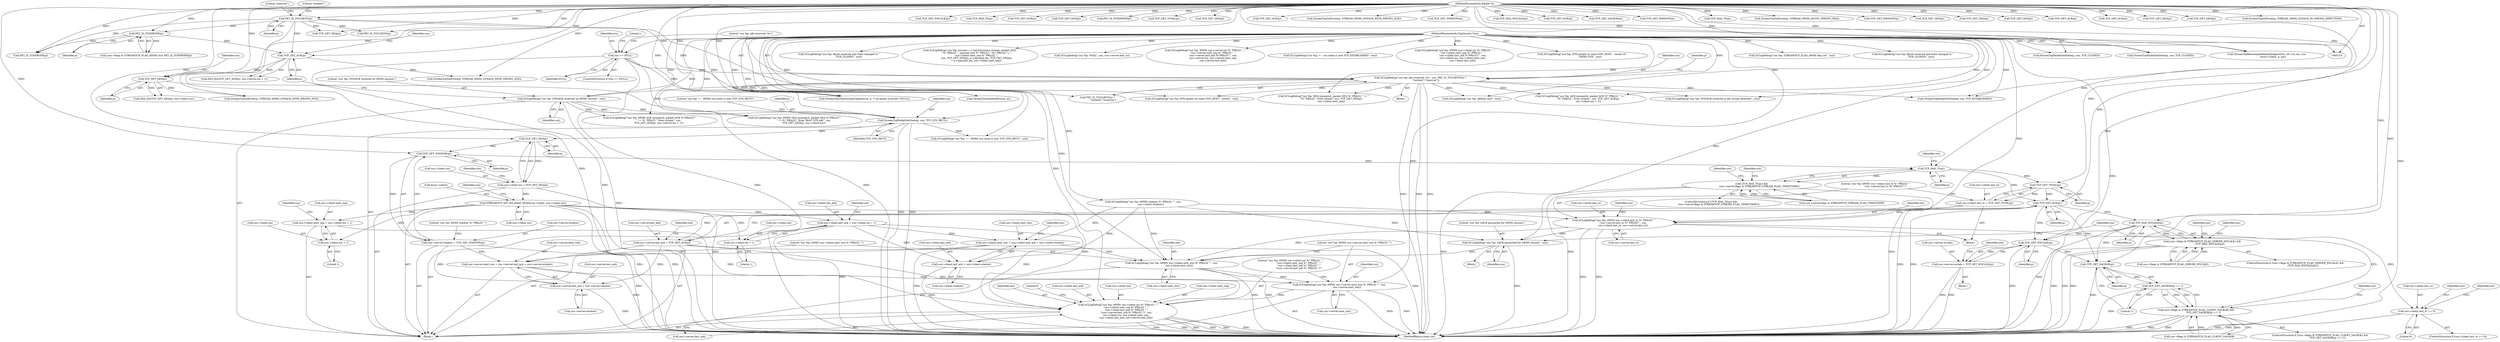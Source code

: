digraph "0_suricata_843d0b7a10bb45627f94764a6c5d468a24143345_1@pointer" {
"1000337" [label="(Call,TCP_GET_SEQ(p))"];
"1000324" [label="(Call,StreamTcpPacketSetState(p, ssn, TCP_SYN_RECV))"];
"1000300" [label="(Call,TCP_GET_SEQ(p))"];
"1000269" [label="(Call,TCP_GET_ACK(p))"];
"1000142" [label="(Call,PKT_IS_TOCLIENT(p))"];
"1000126" [label="(MethodParameterIn,Packet *p)"];
"1000260" [label="(Call,PKT_IS_TOSERVER(p))"];
"1000263" [label="(Call,SCLogDebug(\"ssn %p: SYN/ACK received on 4WHS session\", ssn))"];
"1000138" [label="(Call,SCLogDebug(\"ssn %p: pkt received: %s\", ssn, PKT_IS_TOCLIENT(p) ?\n               \"toclient\":\"toserver\"))"];
"1000132" [label="(Call,ssn == NULL)"];
"1000128" [label="(MethodParameterIn,TcpSession *ssn)"];
"1000331" [label="(Call,ssn->client.isn = TCP_GET_SEQ(p))"];
"1000339" [label="(Call,STREAMTCP_SET_RA_BASE_SEQ(&ssn->client, ssn->client.isn))"];
"1000349" [label="(Call,ssn->client.next_seq = ssn->client.isn + 1)"];
"1000583" [label="(Call,SCLogDebug(\"ssn %p: 4WHS ssn->client.isn %\" PRIu32 \", \"\n                    \"ssn->client.next_seq %\" PRIu32 \", \"\n                    \"ssn->client.last_ack %\" PRIu32 \" \"\n                    \"(ssn->server.last_ack %\" PRIu32 \")\", ssn,\n                    ssn->client.isn, ssn->client.next_seq,\n                    ssn->client.last_ack, ssn->server.last_ack))"];
"1000355" [label="(Call,ssn->client.isn + 1)"];
"1000473" [label="(Call,ssn->client.last_ack = ssn->client.isn + 1)"];
"1000533" [label="(Call,ssn->client.next_win = ssn->client.last_ack + ssn->client.window)"];
"1000567" [label="(Call,SCLogDebug(\"ssn %p: 4WHS ssn->client.next_win %\" PRIu32 \"\", ssn,\n                    ssn->client.next_win))"];
"1000575" [label="(Call,SCLogDebug(\"ssn %p: 4WHS ssn->server.next_win %\" PRIu32 \"\", ssn,\n                    ssn->server.next_win))"];
"1000539" [label="(Call,ssn->client.last_ack + ssn->client.window)"];
"1000479" [label="(Call,ssn->client.isn + 1)"];
"1000368" [label="(Call,TCP_GET_WINDOW(p))"];
"1000362" [label="(Call,ssn->server.window = TCP_GET_WINDOW(p))"];
"1000550" [label="(Call,ssn->server.next_win = ssn->server.last_ack + ssn->server.window)"];
"1000556" [label="(Call,ssn->server.last_ack + ssn->server.window)"];
"1000380" [label="(Call,TCP_HAS_TS(p))"];
"1000379" [label="(Call,(TCP_HAS_TS(p)) &&\n                    (ssn->server.flags & STREAMTCP_STREAM_FLAG_TIMESTAMP))"];
"1000396" [label="(Call,TCP_GET_TSVAL(p))"];
"1000390" [label="(Call,ssn->client.last_ts = TCP_GET_TSVAL(p))"];
"1000398" [label="(Call,SCLogDebug(\"ssn %p: 4WHS ssn->client.last_ts %\" PRIu32\" \"\n                        \"ssn->server.last_ts %\" PRIu32\"\", ssn,\n                        ssn->client.last_ts, ssn->server.last_ts))"];
"1000428" [label="(Call,ssn->client.last_ts == 0)"];
"1000530" [label="(Call,SCLogDebug(\"ssn %p: SACK permitted for 4WHS session\", ssn))"];
"1000471" [label="(Call,TCP_GET_ACK(p))"];
"1000465" [label="(Call,ssn->server.last_ack = TCP_GET_ACK(p))"];
"1000493" [label="(Call,TCP_HAS_WSCALE(p))"];
"1000487" [label="(Call,(ssn->flags & STREAMTCP_FLAG_SERVER_WSCALE) &&\n                    (TCP_HAS_WSCALE(p)))"];
"1000502" [label="(Call,TCP_GET_WSCALE(p))"];
"1000496" [label="(Call,ssn->server.wscale = TCP_GET_WSCALE(p))"];
"1000521" [label="(Call,TCP_GET_SACKOK(p))"];
"1000520" [label="(Call,TCP_GET_SACKOK(p) == 1)"];
"1000514" [label="(Call,(ssn->flags & STREAMTCP_FLAG_CLIENT_SACKOK) &&\n                    TCP_GET_SACKOK(p) == 1)"];
"1000889" [label="(Call,TCP_GET_SEQ(p))"];
"1001128" [label="(MethodReturn,static int)"];
"1000532" [label="(Identifier,ssn)"];
"1000576" [label="(Literal,\"ssn %p: 4WHS ssn->server.next_win %\" PRIu32 \"\")"];
"1000382" [label="(Call,ssn->server.flags & STREAMTCP_STREAM_FLAG_TIMESTAMP)"];
"1000798" [label="(Call,TCP_GET_WSCALE(p))"];
"1000130" [label="(Block,)"];
"1000438" [label="(Identifier,ssn)"];
"1000263" [label="(Call,SCLogDebug(\"ssn %p: SYN/ACK received on 4WHS session\", ssn))"];
"1000304" [label="(Identifier,ssn)"];
"1001048" [label="(Call,TCP_HAS_TS(p))"];
"1000397" [label="(Identifier,p)"];
"1000624" [label="(Call,TCP_GET_ACK(p))"];
"1000262" [label="(Block,)"];
"1000591" [label="(Call,ssn->client.next_seq)"];
"1000380" [label="(Call,TCP_HAS_TS(p))"];
"1000545" [label="(Call,ssn->client.window)"];
"1000126" [label="(MethodParameterIn,Packet *p)"];
"1000356" [label="(Call,ssn->client.isn)"];
"1000577" [label="(Identifier,ssn)"];
"1000522" [label="(Identifier,p)"];
"1000379" [label="(Call,(TCP_HAS_TS(p)) &&\n                    (ssn->server.flags & STREAMTCP_STREAM_FLAG_TIMESTAMP))"];
"1000524" [label="(Block,)"];
"1000517" [label="(Identifier,ssn)"];
"1000331" [label="(Call,ssn->client.isn = TCP_GET_SEQ(p))"];
"1000170" [label="(Call,TCP_GET_SEQ(p))"];
"1000311" [label="(Call,SCLogDebug(\"ssn %p: 4WHS SEQ mismatch, packet SEQ %\"PRIu32\"\"\n                        \" != %\" PRIu32 \" from *first* SYN pkt\", ssn,\n                        TCP_GET_SEQ(p), ssn->client.isn))"];
"1000428" [label="(Call,ssn->client.last_ts == 0)"];
"1000495" [label="(Block,)"];
"1000326" [label="(Identifier,ssn)"];
"1000900" [label="(Call,SCLogDebug(\"ssn %p: SEQ mismatch, packet SEQ %\" PRIu32 \" != \"\n                    \"%\" PRIu32 \" from stream\",ssn, TCP_GET_SEQ(p),\n                    ssn->client.next_seq))"];
"1000398" [label="(Call,SCLogDebug(\"ssn %p: 4WHS ssn->client.last_ts %\" PRIu32\" \"\n                        \"ssn->server.last_ts %\" PRIu32\"\", ssn,\n                        ssn->client.last_ts, ssn->server.last_ts))"];
"1001123" [label="(Call,SCLogDebug(\"ssn %p: default case\", ssn))"];
"1000132" [label="(Call,ssn == NULL)"];
"1000429" [label="(Call,ssn->client.last_ts)"];
"1000164" [label="(Call,PKT_IS_TOSERVER(p))"];
"1000141" [label="(Call,PKT_IS_TOCLIENT(p) ?\n               \"toclient\":\"toserver\")"];
"1000732" [label="(Call,TCP_GET_TSVAL(p))"];
"1000533" [label="(Call,ssn->client.next_win = ssn->client.last_ack + ssn->client.window)"];
"1000260" [label="(Call,PKT_IS_TOSERVER(p))"];
"1000134" [label="(Identifier,NULL)"];
"1000556" [label="(Call,ssn->server.last_ack + ssn->server.window)"];
"1000370" [label="(Call,SCLogDebug(\"ssn %p: 4WHS window %\" PRIu32 \"\", ssn,\n                    ssn->client.window))"];
"1000540" [label="(Call,ssn->client.last_ack)"];
"1000362" [label="(Call,ssn->server.window = TCP_GET_WINDOW(p))"];
"1000308" [label="(Call,StreamTcpSetEvent(p, STREAM_4WHS_SYNACK_WITH_WRONG_SYN))"];
"1000268" [label="(Call,SEQ_EQ(TCP_GET_ACK(p), ssn->server.isn + 1))"];
"1000400" [label="(Identifier,ssn)"];
"1000688" [label="(Call,SCLogDebug(\"ssn %p: STREAMTCP_FLAG_4WHS flag set\", ssn))"];
"1000939" [label="(Call,TCP_GET_SEQ(p))"];
"1000401" [label="(Call,ssn->client.last_ts)"];
"1000220" [label="(Call,StreamTcpPacketSetState(p, ssn, TCP_CLOSED))"];
"1000140" [label="(Identifier,ssn)"];
"1000261" [label="(Identifier,p)"];
"1000468" [label="(Identifier,ssn)"];
"1000575" [label="(Call,SCLogDebug(\"ssn %p: 4WHS ssn->server.next_win %\" PRIu32 \"\", ssn,\n                    ssn->server.next_win))"];
"1000578" [label="(Call,ssn->server.next_win)"];
"1000551" [label="(Call,ssn->server.next_win)"];
"1000406" [label="(Call,ssn->server.last_ts)"];
"1000279" [label="(Call,StreamTcpSetEvent(p, STREAM_4WHS_SYNACK_WITH_WRONG_ACK))"];
"1000553" [label="(Identifier,ssn)"];
"1000349" [label="(Call,ssn->client.next_seq = ssn->client.isn + 1)"];
"1000332" [label="(Call,ssn->client.isn)"];
"1000282" [label="(Call,SCLogDebug(\"ssn %p: 4WHS ACK mismatch, packet ACK %\"PRIu32\"\"\n                        \" != %\" PRIu32 \" from stream\", ssn,\n                        TCP_GET_ACK(p), ssn->server.isn + 1))"];
"1000183" [label="(Call,TCP_GET_ACK(p))"];
"1000531" [label="(Literal,\"ssn %p: SACK permitted for 4WHS session\")"];
"1000527" [label="(Identifier,ssn)"];
"1000361" [label="(Literal,1)"];
"1000634" [label="(Call,StreamTcpSetEvent(p, STREAM_3WHS_SYNACK_WITH_WRONG_ACK))"];
"1000264" [label="(Literal,\"ssn %p: SYN/ACK received on 4WHS session\")"];
"1000637" [label="(Call,SCLogDebug(\"ssn %p: ACK mismatch, packet ACK %\" PRIu32 \" != \"\n                    \"%\" PRIu32 \" from stream\", ssn, TCP_GET_ACK(p),\n                    ssn->client.isn + 1))"];
"1000585" [label="(Identifier,ssn)"];
"1000781" [label="(Call,TCP_GET_WINDOW(p))"];
"1000615" [label="(Call,SCLogDebug(\"ssn %p: SYN/ACK received in the wrong direction\", ssn))"];
"1000473" [label="(Call,ssn->client.last_ack = ssn->client.isn + 1)"];
"1000143" [label="(Identifier,p)"];
"1000224" [label="(Call,SCLogDebug(\"ssn %p: Reset received and state changed to \"\n                     \"TCP_CLOSED\", ssn))"];
"1000131" [label="(ControlStructure,if (ssn == NULL))"];
"1000488" [label="(Call,ssn->flags & STREAMTCP_FLAG_SERVER_WSCALE)"];
"1000352" [label="(Identifier,ssn)"];
"1000583" [label="(Call,SCLogDebug(\"ssn %p: 4WHS ssn->client.isn %\" PRIu32 \", \"\n                    \"ssn->client.next_seq %\" PRIu32 \", \"\n                    \"ssn->client.last_ack %\" PRIu32 \" \"\n                    \"(ssn->server.last_ack %\" PRIu32 \")\", ssn,\n                    ssn->client.isn, ssn->client.next_seq,\n                    ssn->client.last_ack, ssn->server.last_ack))"];
"1000157" [label="(Call,StreamTcpValidateRst(ssn, p))"];
"1000340" [label="(Call,&ssn->client)"];
"1000584" [label="(Literal,\"ssn %p: 4WHS ssn->client.isn %\" PRIu32 \", \"\n                    \"ssn->client.next_seq %\" PRIu32 \", \"\n                    \"ssn->client.last_ack %\" PRIu32 \" \"\n                    \"(ssn->server.last_ack %\" PRIu32 \")\")"];
"1000652" [label="(Call,StreamTcp3whsSynAckUpdate(ssn, p, /* no queue override */NULL))"];
"1000521" [label="(Call,TCP_GET_SACKOK(p))"];
"1000390" [label="(Call,ssn->client.last_ts = TCP_GET_TSVAL(p))"];
"1000784" [label="(Call,TCP_HAS_WSCALE(p))"];
"1000365" [label="(Identifier,ssn)"];
"1000327" [label="(Identifier,TCP_SYN_RECV)"];
"1000497" [label="(Call,ssn->server.wscale)"];
"1000391" [label="(Call,ssn->client.last_ts)"];
"1000300" [label="(Call,TCP_GET_SEQ(p))"];
"1000389" [label="(Block,)"];
"1000206" [label="(Call,SCLogDebug(\"ssn %p: Reset received and state changed to \"\n                         \"TCP_CLOSED\", ssn))"];
"1000640" [label="(Call,TCP_GET_ACK(p))"];
"1000142" [label="(Call,PKT_IS_TOCLIENT(p))"];
"1000299" [label="(Call,SEQ_EQ(TCP_GET_SEQ(p), ssn->client.isn))"];
"1001013" [label="(Call,SCLogDebug(\"ssn %p: synsent => Asynchronous stream, packet SEQ\"\n                \" %\" PRIu32 \", payload size %\" PRIu32 \" (%\" PRIu32 \"), \"\n                \"ssn->client.next_seq %\" PRIu32 \"\"\n                ,ssn, TCP_GET_SEQ(p), p->payload_len, TCP_GET_SEQ(p)\n                + p->payload_len, ssn->client.next_seq))"];
"1000514" [label="(Call,(ssn->flags & STREAMTCP_FLAG_CLIENT_SACKOK) &&\n                    TCP_GET_SACKOK(p) == 1)"];
"1000137" [label="(Literal,1)"];
"1000329" [label="(Literal,\"ssn %p: =~ 4WHS ssn state is now TCP_SYN_RECV\")"];
"1000324" [label="(Call,StreamTcpPacketSetState(p, ssn, TCP_SYN_RECV))"];
"1000301" [label="(Identifier,p)"];
"1000369" [label="(Identifier,p)"];
"1000734" [label="(Call,SCLogDebug(\"ssn %p: %02x\", ssn, ssn->server.last_ts))"];
"1000607" [label="(Literal,0)"];
"1000490" [label="(Identifier,ssn)"];
"1000150" [label="(Identifier,p)"];
"1000562" [label="(Call,ssn->server.window)"];
"1000816" [label="(Call,TCP_GET_SACKOK(p))"];
"1000179" [label="(Call,TCP_GET_WINDOW(p))"];
"1000325" [label="(Identifier,p)"];
"1000270" [label="(Identifier,p)"];
"1000680" [label="(Call,PKT_IS_TOCLIENT(p))"];
"1000918" [label="(Call,StreamTcpPacketSetState(p, ssn, TCP_ESTABLISHED))"];
"1000342" [label="(Identifier,ssn)"];
"1000723" [label="(Call,TCP_HAS_TS(p))"];
"1000897" [label="(Call,StreamTcpSetEvent(p, STREAM_3WHS_ASYNC_WRONG_SEQ))"];
"1000494" [label="(Identifier,p)"];
"1000601" [label="(Call,ssn->server.last_ack)"];
"1000503" [label="(Identifier,p)"];
"1000338" [label="(Identifier,p)"];
"1000502" [label="(Call,TCP_GET_WSCALE(p))"];
"1000832" [label="(Call,SCLogDebug(\"ssn %p: 4WHS ssn->server.isn %\" PRIu32 \", \"\n                    \"ssn->server.next_seq %\" PRIu32 \", \"\n                    \"ssn->server.last_ack %\"PRIu32\"\", ssn,\n                    ssn->server.isn, ssn->server.next_seq,\n                    ssn->server.last_ack))"];
"1000922" [label="(Call,SCLogDebug(\"ssn %p: =~ ssn state is now TCP_ESTABLISHED\", ssn))"];
"1000344" [label="(Call,ssn->client.isn)"];
"1000487" [label="(Call,(ssn->flags & STREAMTCP_FLAG_SERVER_WSCALE) &&\n                    (TCP_HAS_WSCALE(p)))"];
"1000539" [label="(Call,ssn->client.last_ack + ssn->client.window)"];
"1000523" [label="(Literal,1)"];
"1000393" [label="(Identifier,ssn)"];
"1000472" [label="(Identifier,p)"];
"1000355" [label="(Call,ssn->client.isn + 1)"];
"1000596" [label="(Call,ssn->client.last_ack)"];
"1000476" [label="(Identifier,ssn)"];
"1000471" [label="(Call,TCP_GET_ACK(p))"];
"1000496" [label="(Call,ssn->server.wscale = TCP_GET_WSCALE(p))"];
"1000931" [label="(Call,TCP_GET_WINDOW(p))"];
"1000363" [label="(Call,ssn->server.window)"];
"1000145" [label="(Literal,\"toserver\")"];
"1000697" [label="(Call,TCP_GET_SEQ(p))"];
"1000586" [label="(Call,ssn->client.isn)"];
"1000903" [label="(Call,TCP_GET_SEQ(p))"];
"1000568" [label="(Literal,\"ssn %p: 4WHS ssn->client.next_win %\" PRIu32 \"\")"];
"1001022" [label="(Call,TCP_GET_SEQ(p))"];
"1000493" [label="(Call,TCP_HAS_WSCALE(p))"];
"1000368" [label="(Call,TCP_GET_WINDOW(p))"];
"1000480" [label="(Call,ssn->client.isn)"];
"1000609" [label="(Call,PKT_IS_TOSERVER(p))"];
"1000434" [label="(Literal,0)"];
"1000965" [label="(Call,TCP_GET_ACK(p))"];
"1000509" [label="(Identifier,ssn)"];
"1000413" [label="(Identifier,ssn)"];
"1000474" [label="(Call,ssn->client.last_ack)"];
"1000144" [label="(Literal,\"toclient\")"];
"1000202" [label="(Call,StreamTcpPacketSetState(p, ssn, TCP_CLOSED))"];
"1000396" [label="(Call,TCP_GET_TSVAL(p))"];
"1000381" [label="(Identifier,p)"];
"1000534" [label="(Call,ssn->client.next_win)"];
"1000385" [label="(Identifier,ssn)"];
"1000285" [label="(Call,TCP_GET_ACK(p))"];
"1000399" [label="(Literal,\"ssn %p: 4WHS ssn->client.last_ts %\" PRIu32\" \"\n                        \"ssn->server.last_ts %\" PRIu32\"\")"];
"1000536" [label="(Identifier,ssn)"];
"1000371" [label="(Literal,\"ssn %p: 4WHS window %\" PRIu32 \"\")"];
"1000254" [label="(Call,(ssn->flags & STREAMTCP_FLAG_4WHS) && PKT_IS_TOSERVER(p))"];
"1000466" [label="(Call,ssn->server.last_ack)"];
"1000128" [label="(MethodParameterIn,TcpSession *ssn)"];
"1000139" [label="(Literal,\"ssn %p: pkt received: %s\")"];
"1000465" [label="(Call,ssn->server.last_ack = TCP_GET_ACK(p))"];
"1000485" [label="(Literal,1)"];
"1000567" [label="(Call,SCLogDebug(\"ssn %p: 4WHS ssn->client.next_win %\" PRIu32 \"\", ssn,\n                    ssn->client.next_win))"];
"1000486" [label="(ControlStructure,if ((ssn->flags & STREAMTCP_FLAG_SERVER_WSCALE) &&\n                    (TCP_HAS_WSCALE(p))))"];
"1000530" [label="(Call,SCLogDebug(\"ssn %p: SACK permitted for 4WHS session\", ssn))"];
"1001016" [label="(Call,TCP_GET_SEQ(p))"];
"1000513" [label="(ControlStructure,if ((ssn->flags & STREAMTCP_FLAG_CLIENT_SACKOK) &&\n                    TCP_GET_SACKOK(p) == 1))"];
"1000447" [label="(Identifier,ssn)"];
"1000479" [label="(Call,ssn->client.isn + 1)"];
"1000314" [label="(Call,TCP_GET_SEQ(p))"];
"1000269" [label="(Call,TCP_GET_ACK(p))"];
"1000612" [label="(Call,StreamTcpSetEvent(p, STREAM_3WHS_SYNACK_IN_WRONG_DIRECTION))"];
"1000350" [label="(Call,ssn->client.next_seq)"];
"1000274" [label="(Identifier,ssn)"];
"1000850" [label="(Call,SCLogDebug(\"ssn %p: 4WHS ssn->client.isn %\" PRIu32 \", \"\n                    \"ssn->client.next_seq %\" PRIu32 \", \"\n                    \"ssn->client.last_ack %\"PRIu32\"\", ssn,\n                    ssn->client.isn, ssn->client.next_seq,\n                    ssn->client.last_ack))"];
"1000666" [label="(Call,SCLogDebug(\"ssn %p: SYN packet on state SYN_SENT... resent\", ssn))"];
"1000133" [label="(Identifier,ssn)"];
"1000570" [label="(Call,ssn->client.next_win)"];
"1000557" [label="(Call,ssn->server.last_ack)"];
"1000378" [label="(ControlStructure,if ((TCP_HAS_TS(p)) &&\n                    (ssn->server.flags & STREAMTCP_STREAM_FLAG_TIMESTAMP)))"];
"1000427" [label="(ControlStructure,if (ssn->client.last_ts == 0))"];
"1000499" [label="(Identifier,ssn)"];
"1000515" [label="(Call,ssn->flags & STREAMTCP_FLAG_CLIENT_SACKOK)"];
"1001109" [label="(Call,StreamTcpReassembleHandleSegment(tv, stt->ra_ctx, ssn,\n                &ssn->client, p, pq))"];
"1000339" [label="(Call,STREAMTCP_SET_RA_BASE_SEQ(&ssn->client, ssn->client.isn))"];
"1000520" [label="(Call,TCP_GET_SACKOK(p) == 1)"];
"1000328" [label="(Call,SCLogDebug(\"ssn %p: =~ 4WHS ssn state is now TCP_SYN_RECV\", ssn))"];
"1000265" [label="(Identifier,ssn)"];
"1000569" [label="(Identifier,ssn)"];
"1000138" [label="(Call,SCLogDebug(\"ssn %p: pkt received: %s\", ssn, PKT_IS_TOCLIENT(p) ?\n               \"toclient\":\"toserver\"))"];
"1000550" [label="(Call,ssn->server.next_win = ssn->server.last_ack + ssn->server.window)"];
"1000337" [label="(Call,TCP_GET_SEQ(p))"];
"1000676" [label="(Call,SCLogDebug(\"ssn %p: SYN packet on state SYN_SENT... resent of \"\n                    \"4WHS SYN\", ssn))"];
"1000337" -> "1000331"  [label="AST: "];
"1000337" -> "1000338"  [label="CFG: "];
"1000338" -> "1000337"  [label="AST: "];
"1000331" -> "1000337"  [label="CFG: "];
"1000337" -> "1000331"  [label="DDG: "];
"1000324" -> "1000337"  [label="DDG: "];
"1000126" -> "1000337"  [label="DDG: "];
"1000337" -> "1000368"  [label="DDG: "];
"1000324" -> "1000262"  [label="AST: "];
"1000324" -> "1000327"  [label="CFG: "];
"1000325" -> "1000324"  [label="AST: "];
"1000326" -> "1000324"  [label="AST: "];
"1000327" -> "1000324"  [label="AST: "];
"1000329" -> "1000324"  [label="CFG: "];
"1000324" -> "1001128"  [label="DDG: "];
"1000324" -> "1001128"  [label="DDG: "];
"1000300" -> "1000324"  [label="DDG: "];
"1000126" -> "1000324"  [label="DDG: "];
"1000263" -> "1000324"  [label="DDG: "];
"1000128" -> "1000324"  [label="DDG: "];
"1000324" -> "1000328"  [label="DDG: "];
"1000300" -> "1000299"  [label="AST: "];
"1000300" -> "1000301"  [label="CFG: "];
"1000301" -> "1000300"  [label="AST: "];
"1000304" -> "1000300"  [label="CFG: "];
"1000300" -> "1000299"  [label="DDG: "];
"1000269" -> "1000300"  [label="DDG: "];
"1000126" -> "1000300"  [label="DDG: "];
"1000300" -> "1000308"  [label="DDG: "];
"1000269" -> "1000268"  [label="AST: "];
"1000269" -> "1000270"  [label="CFG: "];
"1000270" -> "1000269"  [label="AST: "];
"1000274" -> "1000269"  [label="CFG: "];
"1000269" -> "1000268"  [label="DDG: "];
"1000142" -> "1000269"  [label="DDG: "];
"1000260" -> "1000269"  [label="DDG: "];
"1000126" -> "1000269"  [label="DDG: "];
"1000269" -> "1000279"  [label="DDG: "];
"1000142" -> "1000141"  [label="AST: "];
"1000142" -> "1000143"  [label="CFG: "];
"1000143" -> "1000142"  [label="AST: "];
"1000144" -> "1000142"  [label="CFG: "];
"1000145" -> "1000142"  [label="CFG: "];
"1000142" -> "1001128"  [label="DDG: "];
"1000126" -> "1000142"  [label="DDG: "];
"1000142" -> "1000157"  [label="DDG: "];
"1000142" -> "1000260"  [label="DDG: "];
"1000142" -> "1000609"  [label="DDG: "];
"1000142" -> "1000680"  [label="DDG: "];
"1000142" -> "1000889"  [label="DDG: "];
"1000126" -> "1000124"  [label="AST: "];
"1000126" -> "1001128"  [label="DDG: "];
"1000126" -> "1000157"  [label="DDG: "];
"1000126" -> "1000164"  [label="DDG: "];
"1000126" -> "1000170"  [label="DDG: "];
"1000126" -> "1000179"  [label="DDG: "];
"1000126" -> "1000183"  [label="DDG: "];
"1000126" -> "1000202"  [label="DDG: "];
"1000126" -> "1000220"  [label="DDG: "];
"1000126" -> "1000260"  [label="DDG: "];
"1000126" -> "1000279"  [label="DDG: "];
"1000126" -> "1000285"  [label="DDG: "];
"1000126" -> "1000308"  [label="DDG: "];
"1000126" -> "1000314"  [label="DDG: "];
"1000126" -> "1000368"  [label="DDG: "];
"1000126" -> "1000380"  [label="DDG: "];
"1000126" -> "1000396"  [label="DDG: "];
"1000126" -> "1000471"  [label="DDG: "];
"1000126" -> "1000493"  [label="DDG: "];
"1000126" -> "1000502"  [label="DDG: "];
"1000126" -> "1000521"  [label="DDG: "];
"1000126" -> "1000609"  [label="DDG: "];
"1000126" -> "1000612"  [label="DDG: "];
"1000126" -> "1000624"  [label="DDG: "];
"1000126" -> "1000634"  [label="DDG: "];
"1000126" -> "1000640"  [label="DDG: "];
"1000126" -> "1000652"  [label="DDG: "];
"1000126" -> "1000680"  [label="DDG: "];
"1000126" -> "1000697"  [label="DDG: "];
"1000126" -> "1000723"  [label="DDG: "];
"1000126" -> "1000732"  [label="DDG: "];
"1000126" -> "1000781"  [label="DDG: "];
"1000126" -> "1000784"  [label="DDG: "];
"1000126" -> "1000798"  [label="DDG: "];
"1000126" -> "1000816"  [label="DDG: "];
"1000126" -> "1000889"  [label="DDG: "];
"1000126" -> "1000897"  [label="DDG: "];
"1000126" -> "1000903"  [label="DDG: "];
"1000126" -> "1000918"  [label="DDG: "];
"1000126" -> "1000931"  [label="DDG: "];
"1000126" -> "1000939"  [label="DDG: "];
"1000126" -> "1000965"  [label="DDG: "];
"1000126" -> "1001016"  [label="DDG: "];
"1000126" -> "1001022"  [label="DDG: "];
"1000126" -> "1001048"  [label="DDG: "];
"1000126" -> "1001109"  [label="DDG: "];
"1000260" -> "1000254"  [label="AST: "];
"1000260" -> "1000261"  [label="CFG: "];
"1000261" -> "1000260"  [label="AST: "];
"1000254" -> "1000260"  [label="CFG: "];
"1000260" -> "1000254"  [label="DDG: "];
"1000260" -> "1000609"  [label="DDG: "];
"1000263" -> "1000262"  [label="AST: "];
"1000263" -> "1000265"  [label="CFG: "];
"1000264" -> "1000263"  [label="AST: "];
"1000265" -> "1000263"  [label="AST: "];
"1000270" -> "1000263"  [label="CFG: "];
"1000263" -> "1001128"  [label="DDG: "];
"1000138" -> "1000263"  [label="DDG: "];
"1000128" -> "1000263"  [label="DDG: "];
"1000263" -> "1000282"  [label="DDG: "];
"1000263" -> "1000311"  [label="DDG: "];
"1000138" -> "1000130"  [label="AST: "];
"1000138" -> "1000141"  [label="CFG: "];
"1000139" -> "1000138"  [label="AST: "];
"1000140" -> "1000138"  [label="AST: "];
"1000141" -> "1000138"  [label="AST: "];
"1000150" -> "1000138"  [label="CFG: "];
"1000138" -> "1001128"  [label="DDG: "];
"1000138" -> "1001128"  [label="DDG: "];
"1000138" -> "1001128"  [label="DDG: "];
"1000132" -> "1000138"  [label="DDG: "];
"1000128" -> "1000138"  [label="DDG: "];
"1000138" -> "1000157"  [label="DDG: "];
"1000138" -> "1000615"  [label="DDG: "];
"1000138" -> "1000637"  [label="DDG: "];
"1000138" -> "1000652"  [label="DDG: "];
"1000138" -> "1000666"  [label="DDG: "];
"1000138" -> "1000900"  [label="DDG: "];
"1000138" -> "1000918"  [label="DDG: "];
"1000138" -> "1001123"  [label="DDG: "];
"1000132" -> "1000131"  [label="AST: "];
"1000132" -> "1000134"  [label="CFG: "];
"1000133" -> "1000132"  [label="AST: "];
"1000134" -> "1000132"  [label="AST: "];
"1000137" -> "1000132"  [label="CFG: "];
"1000139" -> "1000132"  [label="CFG: "];
"1000132" -> "1001128"  [label="DDG: "];
"1000132" -> "1001128"  [label="DDG: "];
"1000132" -> "1001128"  [label="DDG: "];
"1000128" -> "1000132"  [label="DDG: "];
"1000132" -> "1000652"  [label="DDG: "];
"1000128" -> "1000124"  [label="AST: "];
"1000128" -> "1001128"  [label="DDG: "];
"1000128" -> "1000157"  [label="DDG: "];
"1000128" -> "1000202"  [label="DDG: "];
"1000128" -> "1000206"  [label="DDG: "];
"1000128" -> "1000220"  [label="DDG: "];
"1000128" -> "1000224"  [label="DDG: "];
"1000128" -> "1000282"  [label="DDG: "];
"1000128" -> "1000311"  [label="DDG: "];
"1000128" -> "1000328"  [label="DDG: "];
"1000128" -> "1000370"  [label="DDG: "];
"1000128" -> "1000398"  [label="DDG: "];
"1000128" -> "1000530"  [label="DDG: "];
"1000128" -> "1000567"  [label="DDG: "];
"1000128" -> "1000575"  [label="DDG: "];
"1000128" -> "1000583"  [label="DDG: "];
"1000128" -> "1000615"  [label="DDG: "];
"1000128" -> "1000637"  [label="DDG: "];
"1000128" -> "1000652"  [label="DDG: "];
"1000128" -> "1000666"  [label="DDG: "];
"1000128" -> "1000676"  [label="DDG: "];
"1000128" -> "1000688"  [label="DDG: "];
"1000128" -> "1000734"  [label="DDG: "];
"1000128" -> "1000832"  [label="DDG: "];
"1000128" -> "1000850"  [label="DDG: "];
"1000128" -> "1000900"  [label="DDG: "];
"1000128" -> "1000918"  [label="DDG: "];
"1000128" -> "1000922"  [label="DDG: "];
"1000128" -> "1001013"  [label="DDG: "];
"1000128" -> "1001109"  [label="DDG: "];
"1000128" -> "1001123"  [label="DDG: "];
"1000331" -> "1000262"  [label="AST: "];
"1000332" -> "1000331"  [label="AST: "];
"1000342" -> "1000331"  [label="CFG: "];
"1000331" -> "1001128"  [label="DDG: "];
"1000331" -> "1000339"  [label="DDG: "];
"1000339" -> "1000262"  [label="AST: "];
"1000339" -> "1000344"  [label="CFG: "];
"1000340" -> "1000339"  [label="AST: "];
"1000344" -> "1000339"  [label="AST: "];
"1000352" -> "1000339"  [label="CFG: "];
"1000339" -> "1001128"  [label="DDG: "];
"1000339" -> "1001128"  [label="DDG: "];
"1000339" -> "1000349"  [label="DDG: "];
"1000339" -> "1000355"  [label="DDG: "];
"1000339" -> "1000473"  [label="DDG: "];
"1000339" -> "1000479"  [label="DDG: "];
"1000339" -> "1000583"  [label="DDG: "];
"1000349" -> "1000262"  [label="AST: "];
"1000349" -> "1000355"  [label="CFG: "];
"1000350" -> "1000349"  [label="AST: "];
"1000355" -> "1000349"  [label="AST: "];
"1000365" -> "1000349"  [label="CFG: "];
"1000349" -> "1000583"  [label="DDG: "];
"1000583" -> "1000262"  [label="AST: "];
"1000583" -> "1000601"  [label="CFG: "];
"1000584" -> "1000583"  [label="AST: "];
"1000585" -> "1000583"  [label="AST: "];
"1000586" -> "1000583"  [label="AST: "];
"1000591" -> "1000583"  [label="AST: "];
"1000596" -> "1000583"  [label="AST: "];
"1000601" -> "1000583"  [label="AST: "];
"1000607" -> "1000583"  [label="CFG: "];
"1000583" -> "1001128"  [label="DDG: "];
"1000583" -> "1001128"  [label="DDG: "];
"1000583" -> "1001128"  [label="DDG: "];
"1000583" -> "1001128"  [label="DDG: "];
"1000583" -> "1001128"  [label="DDG: "];
"1000583" -> "1001128"  [label="DDG: "];
"1000575" -> "1000583"  [label="DDG: "];
"1000473" -> "1000583"  [label="DDG: "];
"1000465" -> "1000583"  [label="DDG: "];
"1000355" -> "1000361"  [label="CFG: "];
"1000356" -> "1000355"  [label="AST: "];
"1000361" -> "1000355"  [label="AST: "];
"1000473" -> "1000262"  [label="AST: "];
"1000473" -> "1000479"  [label="CFG: "];
"1000474" -> "1000473"  [label="AST: "];
"1000479" -> "1000473"  [label="AST: "];
"1000490" -> "1000473"  [label="CFG: "];
"1000473" -> "1001128"  [label="DDG: "];
"1000473" -> "1000533"  [label="DDG: "];
"1000473" -> "1000539"  [label="DDG: "];
"1000533" -> "1000262"  [label="AST: "];
"1000533" -> "1000539"  [label="CFG: "];
"1000534" -> "1000533"  [label="AST: "];
"1000539" -> "1000533"  [label="AST: "];
"1000553" -> "1000533"  [label="CFG: "];
"1000533" -> "1001128"  [label="DDG: "];
"1000370" -> "1000533"  [label="DDG: "];
"1000533" -> "1000567"  [label="DDG: "];
"1000567" -> "1000262"  [label="AST: "];
"1000567" -> "1000570"  [label="CFG: "];
"1000568" -> "1000567"  [label="AST: "];
"1000569" -> "1000567"  [label="AST: "];
"1000570" -> "1000567"  [label="AST: "];
"1000576" -> "1000567"  [label="CFG: "];
"1000567" -> "1001128"  [label="DDG: "];
"1000567" -> "1001128"  [label="DDG: "];
"1000398" -> "1000567"  [label="DDG: "];
"1000370" -> "1000567"  [label="DDG: "];
"1000530" -> "1000567"  [label="DDG: "];
"1000567" -> "1000575"  [label="DDG: "];
"1000575" -> "1000262"  [label="AST: "];
"1000575" -> "1000578"  [label="CFG: "];
"1000576" -> "1000575"  [label="AST: "];
"1000577" -> "1000575"  [label="AST: "];
"1000578" -> "1000575"  [label="AST: "];
"1000584" -> "1000575"  [label="CFG: "];
"1000575" -> "1001128"  [label="DDG: "];
"1000575" -> "1001128"  [label="DDG: "];
"1000550" -> "1000575"  [label="DDG: "];
"1000539" -> "1000545"  [label="CFG: "];
"1000540" -> "1000539"  [label="AST: "];
"1000545" -> "1000539"  [label="AST: "];
"1000539" -> "1001128"  [label="DDG: "];
"1000370" -> "1000539"  [label="DDG: "];
"1000479" -> "1000485"  [label="CFG: "];
"1000480" -> "1000479"  [label="AST: "];
"1000485" -> "1000479"  [label="AST: "];
"1000368" -> "1000362"  [label="AST: "];
"1000368" -> "1000369"  [label="CFG: "];
"1000369" -> "1000368"  [label="AST: "];
"1000362" -> "1000368"  [label="CFG: "];
"1000368" -> "1000362"  [label="DDG: "];
"1000368" -> "1000380"  [label="DDG: "];
"1000362" -> "1000262"  [label="AST: "];
"1000363" -> "1000362"  [label="AST: "];
"1000371" -> "1000362"  [label="CFG: "];
"1000362" -> "1001128"  [label="DDG: "];
"1000362" -> "1000550"  [label="DDG: "];
"1000362" -> "1000556"  [label="DDG: "];
"1000550" -> "1000262"  [label="AST: "];
"1000550" -> "1000556"  [label="CFG: "];
"1000551" -> "1000550"  [label="AST: "];
"1000556" -> "1000550"  [label="AST: "];
"1000568" -> "1000550"  [label="CFG: "];
"1000550" -> "1001128"  [label="DDG: "];
"1000465" -> "1000550"  [label="DDG: "];
"1000556" -> "1000562"  [label="CFG: "];
"1000557" -> "1000556"  [label="AST: "];
"1000562" -> "1000556"  [label="AST: "];
"1000556" -> "1001128"  [label="DDG: "];
"1000465" -> "1000556"  [label="DDG: "];
"1000380" -> "1000379"  [label="AST: "];
"1000380" -> "1000381"  [label="CFG: "];
"1000381" -> "1000380"  [label="AST: "];
"1000385" -> "1000380"  [label="CFG: "];
"1000379" -> "1000380"  [label="CFG: "];
"1000380" -> "1000379"  [label="DDG: "];
"1000380" -> "1000396"  [label="DDG: "];
"1000380" -> "1000471"  [label="DDG: "];
"1000379" -> "1000378"  [label="AST: "];
"1000379" -> "1000382"  [label="CFG: "];
"1000382" -> "1000379"  [label="AST: "];
"1000393" -> "1000379"  [label="CFG: "];
"1000447" -> "1000379"  [label="CFG: "];
"1000379" -> "1001128"  [label="DDG: "];
"1000379" -> "1001128"  [label="DDG: "];
"1000379" -> "1001128"  [label="DDG: "];
"1000382" -> "1000379"  [label="DDG: "];
"1000382" -> "1000379"  [label="DDG: "];
"1000396" -> "1000390"  [label="AST: "];
"1000396" -> "1000397"  [label="CFG: "];
"1000397" -> "1000396"  [label="AST: "];
"1000390" -> "1000396"  [label="CFG: "];
"1000396" -> "1000390"  [label="DDG: "];
"1000396" -> "1000471"  [label="DDG: "];
"1000390" -> "1000389"  [label="AST: "];
"1000391" -> "1000390"  [label="AST: "];
"1000399" -> "1000390"  [label="CFG: "];
"1000390" -> "1001128"  [label="DDG: "];
"1000390" -> "1000398"  [label="DDG: "];
"1000398" -> "1000389"  [label="AST: "];
"1000398" -> "1000406"  [label="CFG: "];
"1000399" -> "1000398"  [label="AST: "];
"1000400" -> "1000398"  [label="AST: "];
"1000401" -> "1000398"  [label="AST: "];
"1000406" -> "1000398"  [label="AST: "];
"1000413" -> "1000398"  [label="CFG: "];
"1000398" -> "1001128"  [label="DDG: "];
"1000398" -> "1001128"  [label="DDG: "];
"1000370" -> "1000398"  [label="DDG: "];
"1000398" -> "1000428"  [label="DDG: "];
"1000398" -> "1000530"  [label="DDG: "];
"1000428" -> "1000427"  [label="AST: "];
"1000428" -> "1000434"  [label="CFG: "];
"1000429" -> "1000428"  [label="AST: "];
"1000434" -> "1000428"  [label="AST: "];
"1000438" -> "1000428"  [label="CFG: "];
"1000468" -> "1000428"  [label="CFG: "];
"1000428" -> "1001128"  [label="DDG: "];
"1000428" -> "1001128"  [label="DDG: "];
"1000530" -> "1000524"  [label="AST: "];
"1000530" -> "1000532"  [label="CFG: "];
"1000531" -> "1000530"  [label="AST: "];
"1000532" -> "1000530"  [label="AST: "];
"1000536" -> "1000530"  [label="CFG: "];
"1000530" -> "1001128"  [label="DDG: "];
"1000370" -> "1000530"  [label="DDG: "];
"1000471" -> "1000465"  [label="AST: "];
"1000471" -> "1000472"  [label="CFG: "];
"1000472" -> "1000471"  [label="AST: "];
"1000465" -> "1000471"  [label="CFG: "];
"1000471" -> "1001128"  [label="DDG: "];
"1000471" -> "1000465"  [label="DDG: "];
"1000471" -> "1000493"  [label="DDG: "];
"1000471" -> "1000502"  [label="DDG: "];
"1000471" -> "1000521"  [label="DDG: "];
"1000465" -> "1000262"  [label="AST: "];
"1000466" -> "1000465"  [label="AST: "];
"1000476" -> "1000465"  [label="CFG: "];
"1000465" -> "1001128"  [label="DDG: "];
"1000493" -> "1000487"  [label="AST: "];
"1000493" -> "1000494"  [label="CFG: "];
"1000494" -> "1000493"  [label="AST: "];
"1000487" -> "1000493"  [label="CFG: "];
"1000493" -> "1001128"  [label="DDG: "];
"1000493" -> "1000487"  [label="DDG: "];
"1000493" -> "1000502"  [label="DDG: "];
"1000493" -> "1000521"  [label="DDG: "];
"1000487" -> "1000486"  [label="AST: "];
"1000487" -> "1000488"  [label="CFG: "];
"1000488" -> "1000487"  [label="AST: "];
"1000499" -> "1000487"  [label="CFG: "];
"1000509" -> "1000487"  [label="CFG: "];
"1000487" -> "1001128"  [label="DDG: "];
"1000487" -> "1001128"  [label="DDG: "];
"1000487" -> "1001128"  [label="DDG: "];
"1000488" -> "1000487"  [label="DDG: "];
"1000488" -> "1000487"  [label="DDG: "];
"1000502" -> "1000496"  [label="AST: "];
"1000502" -> "1000503"  [label="CFG: "];
"1000503" -> "1000502"  [label="AST: "];
"1000496" -> "1000502"  [label="CFG: "];
"1000502" -> "1001128"  [label="DDG: "];
"1000502" -> "1000496"  [label="DDG: "];
"1000502" -> "1000521"  [label="DDG: "];
"1000496" -> "1000495"  [label="AST: "];
"1000497" -> "1000496"  [label="AST: "];
"1000517" -> "1000496"  [label="CFG: "];
"1000496" -> "1001128"  [label="DDG: "];
"1000496" -> "1001128"  [label="DDG: "];
"1000521" -> "1000520"  [label="AST: "];
"1000521" -> "1000522"  [label="CFG: "];
"1000522" -> "1000521"  [label="AST: "];
"1000523" -> "1000521"  [label="CFG: "];
"1000521" -> "1001128"  [label="DDG: "];
"1000521" -> "1000520"  [label="DDG: "];
"1000520" -> "1000514"  [label="AST: "];
"1000520" -> "1000523"  [label="CFG: "];
"1000523" -> "1000520"  [label="AST: "];
"1000514" -> "1000520"  [label="CFG: "];
"1000520" -> "1001128"  [label="DDG: "];
"1000520" -> "1000514"  [label="DDG: "];
"1000520" -> "1000514"  [label="DDG: "];
"1000514" -> "1000513"  [label="AST: "];
"1000514" -> "1000515"  [label="CFG: "];
"1000515" -> "1000514"  [label="AST: "];
"1000527" -> "1000514"  [label="CFG: "];
"1000536" -> "1000514"  [label="CFG: "];
"1000514" -> "1001128"  [label="DDG: "];
"1000514" -> "1001128"  [label="DDG: "];
"1000514" -> "1001128"  [label="DDG: "];
"1000515" -> "1000514"  [label="DDG: "];
"1000515" -> "1000514"  [label="DDG: "];
}
